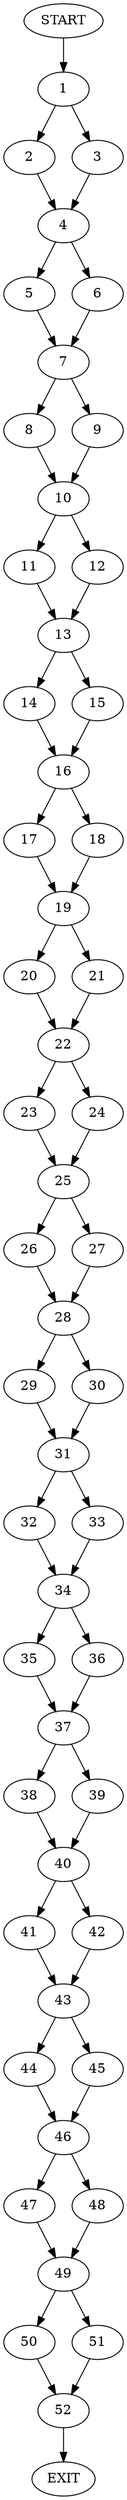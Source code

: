 digraph {
0 [label="START"]
53 [label="EXIT"]
0 -> 1
1 -> 2
1 -> 3
3 -> 4
2 -> 4
4 -> 5
4 -> 6
6 -> 7
5 -> 7
7 -> 8
7 -> 9
9 -> 10
8 -> 10
10 -> 11
10 -> 12
11 -> 13
12 -> 13
13 -> 14
13 -> 15
14 -> 16
15 -> 16
16 -> 17
16 -> 18
18 -> 19
17 -> 19
19 -> 20
19 -> 21
21 -> 22
20 -> 22
22 -> 23
22 -> 24
23 -> 25
24 -> 25
25 -> 26
25 -> 27
26 -> 28
27 -> 28
28 -> 29
28 -> 30
30 -> 31
29 -> 31
31 -> 32
31 -> 33
32 -> 34
33 -> 34
34 -> 35
34 -> 36
35 -> 37
36 -> 37
37 -> 38
37 -> 39
38 -> 40
39 -> 40
40 -> 41
40 -> 42
42 -> 43
41 -> 43
43 -> 44
43 -> 45
44 -> 46
45 -> 46
46 -> 47
46 -> 48
47 -> 49
48 -> 49
49 -> 50
49 -> 51
51 -> 52
50 -> 52
52 -> 53
}
